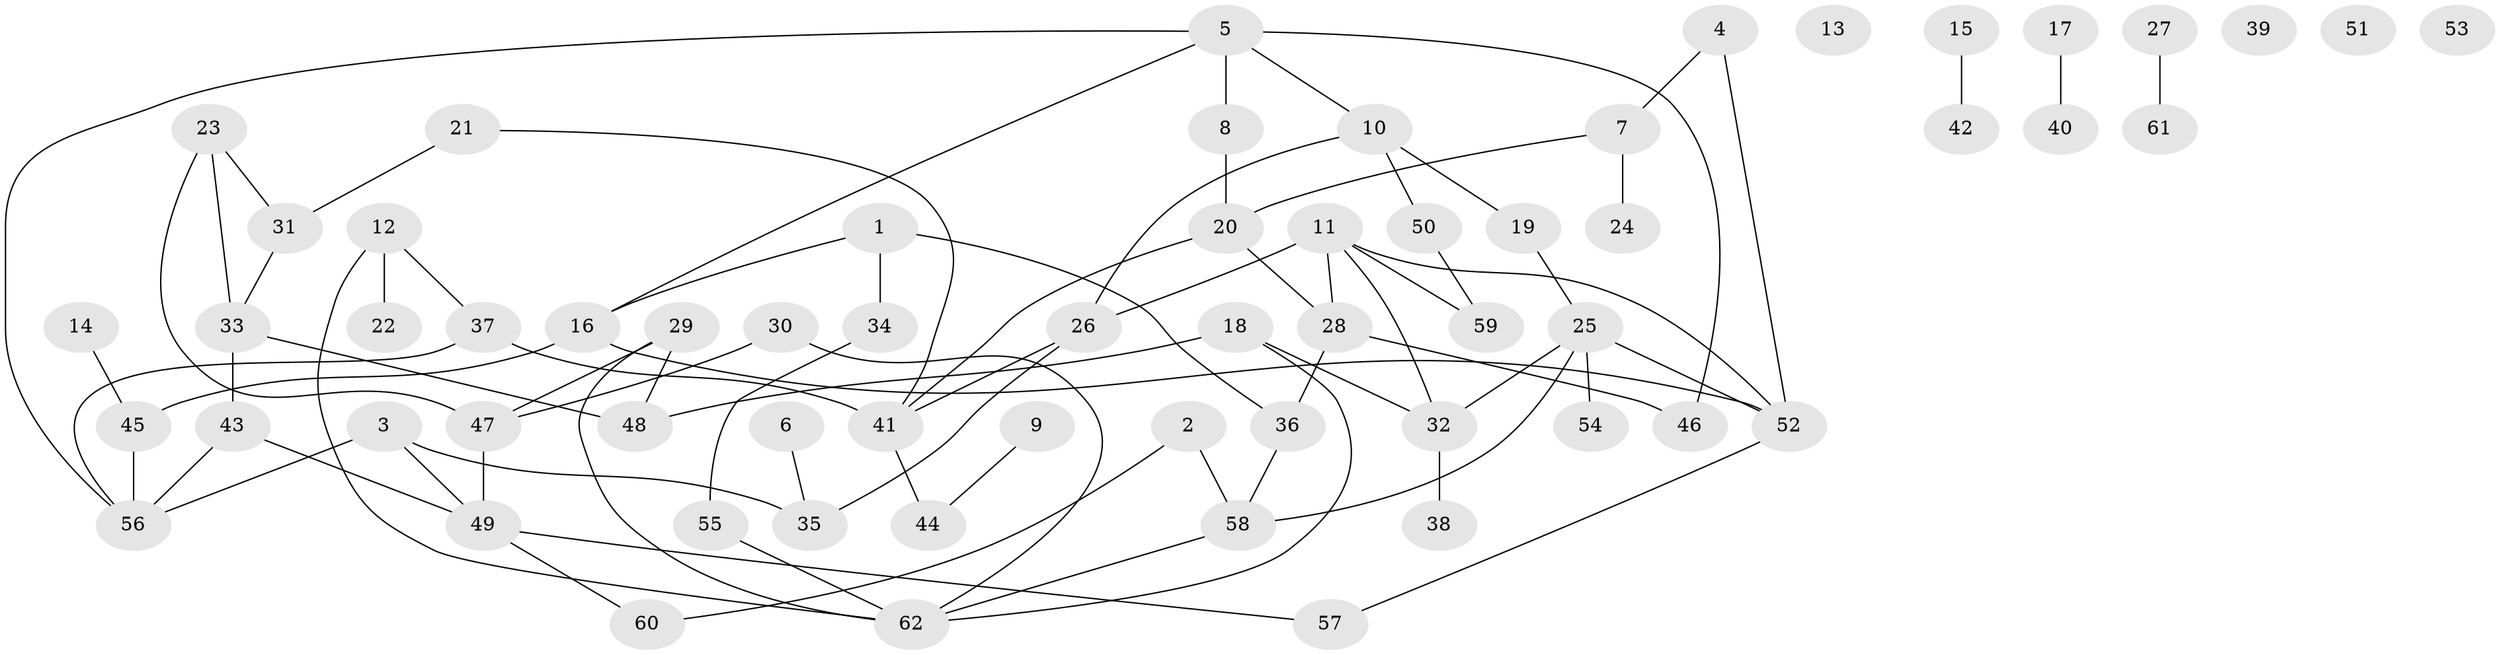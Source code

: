 // coarse degree distribution, {3: 0.125, 2: 0.25, 12: 0.041666666666666664, 1: 0.041666666666666664, 5: 0.16666666666666666, 0: 0.2916666666666667, 4: 0.041666666666666664, 6: 0.041666666666666664}
// Generated by graph-tools (version 1.1) at 2025/16/03/04/25 18:16:35]
// undirected, 62 vertices, 80 edges
graph export_dot {
graph [start="1"]
  node [color=gray90,style=filled];
  1;
  2;
  3;
  4;
  5;
  6;
  7;
  8;
  9;
  10;
  11;
  12;
  13;
  14;
  15;
  16;
  17;
  18;
  19;
  20;
  21;
  22;
  23;
  24;
  25;
  26;
  27;
  28;
  29;
  30;
  31;
  32;
  33;
  34;
  35;
  36;
  37;
  38;
  39;
  40;
  41;
  42;
  43;
  44;
  45;
  46;
  47;
  48;
  49;
  50;
  51;
  52;
  53;
  54;
  55;
  56;
  57;
  58;
  59;
  60;
  61;
  62;
  1 -- 16;
  1 -- 34;
  1 -- 36;
  2 -- 58;
  2 -- 60;
  3 -- 35;
  3 -- 49;
  3 -- 56;
  4 -- 7;
  4 -- 52;
  5 -- 8;
  5 -- 10;
  5 -- 16;
  5 -- 46;
  5 -- 56;
  6 -- 35;
  7 -- 20;
  7 -- 24;
  8 -- 20;
  9 -- 44;
  10 -- 19;
  10 -- 26;
  10 -- 50;
  11 -- 26;
  11 -- 28;
  11 -- 32;
  11 -- 52;
  11 -- 59;
  12 -- 22;
  12 -- 37;
  12 -- 62;
  14 -- 45;
  15 -- 42;
  16 -- 45;
  16 -- 52;
  17 -- 40;
  18 -- 32;
  18 -- 48;
  18 -- 62;
  19 -- 25;
  20 -- 28;
  20 -- 41;
  21 -- 31;
  21 -- 41;
  23 -- 31;
  23 -- 33;
  23 -- 47;
  25 -- 32;
  25 -- 52;
  25 -- 54;
  25 -- 58;
  26 -- 35;
  26 -- 41;
  27 -- 61;
  28 -- 36;
  28 -- 46;
  29 -- 47;
  29 -- 48;
  29 -- 62;
  30 -- 47;
  30 -- 62;
  31 -- 33;
  32 -- 38;
  33 -- 43;
  33 -- 48;
  34 -- 55;
  36 -- 58;
  37 -- 41;
  37 -- 56;
  41 -- 44;
  43 -- 49;
  43 -- 56;
  45 -- 56;
  47 -- 49;
  49 -- 57;
  49 -- 60;
  50 -- 59;
  52 -- 57;
  55 -- 62;
  58 -- 62;
}
